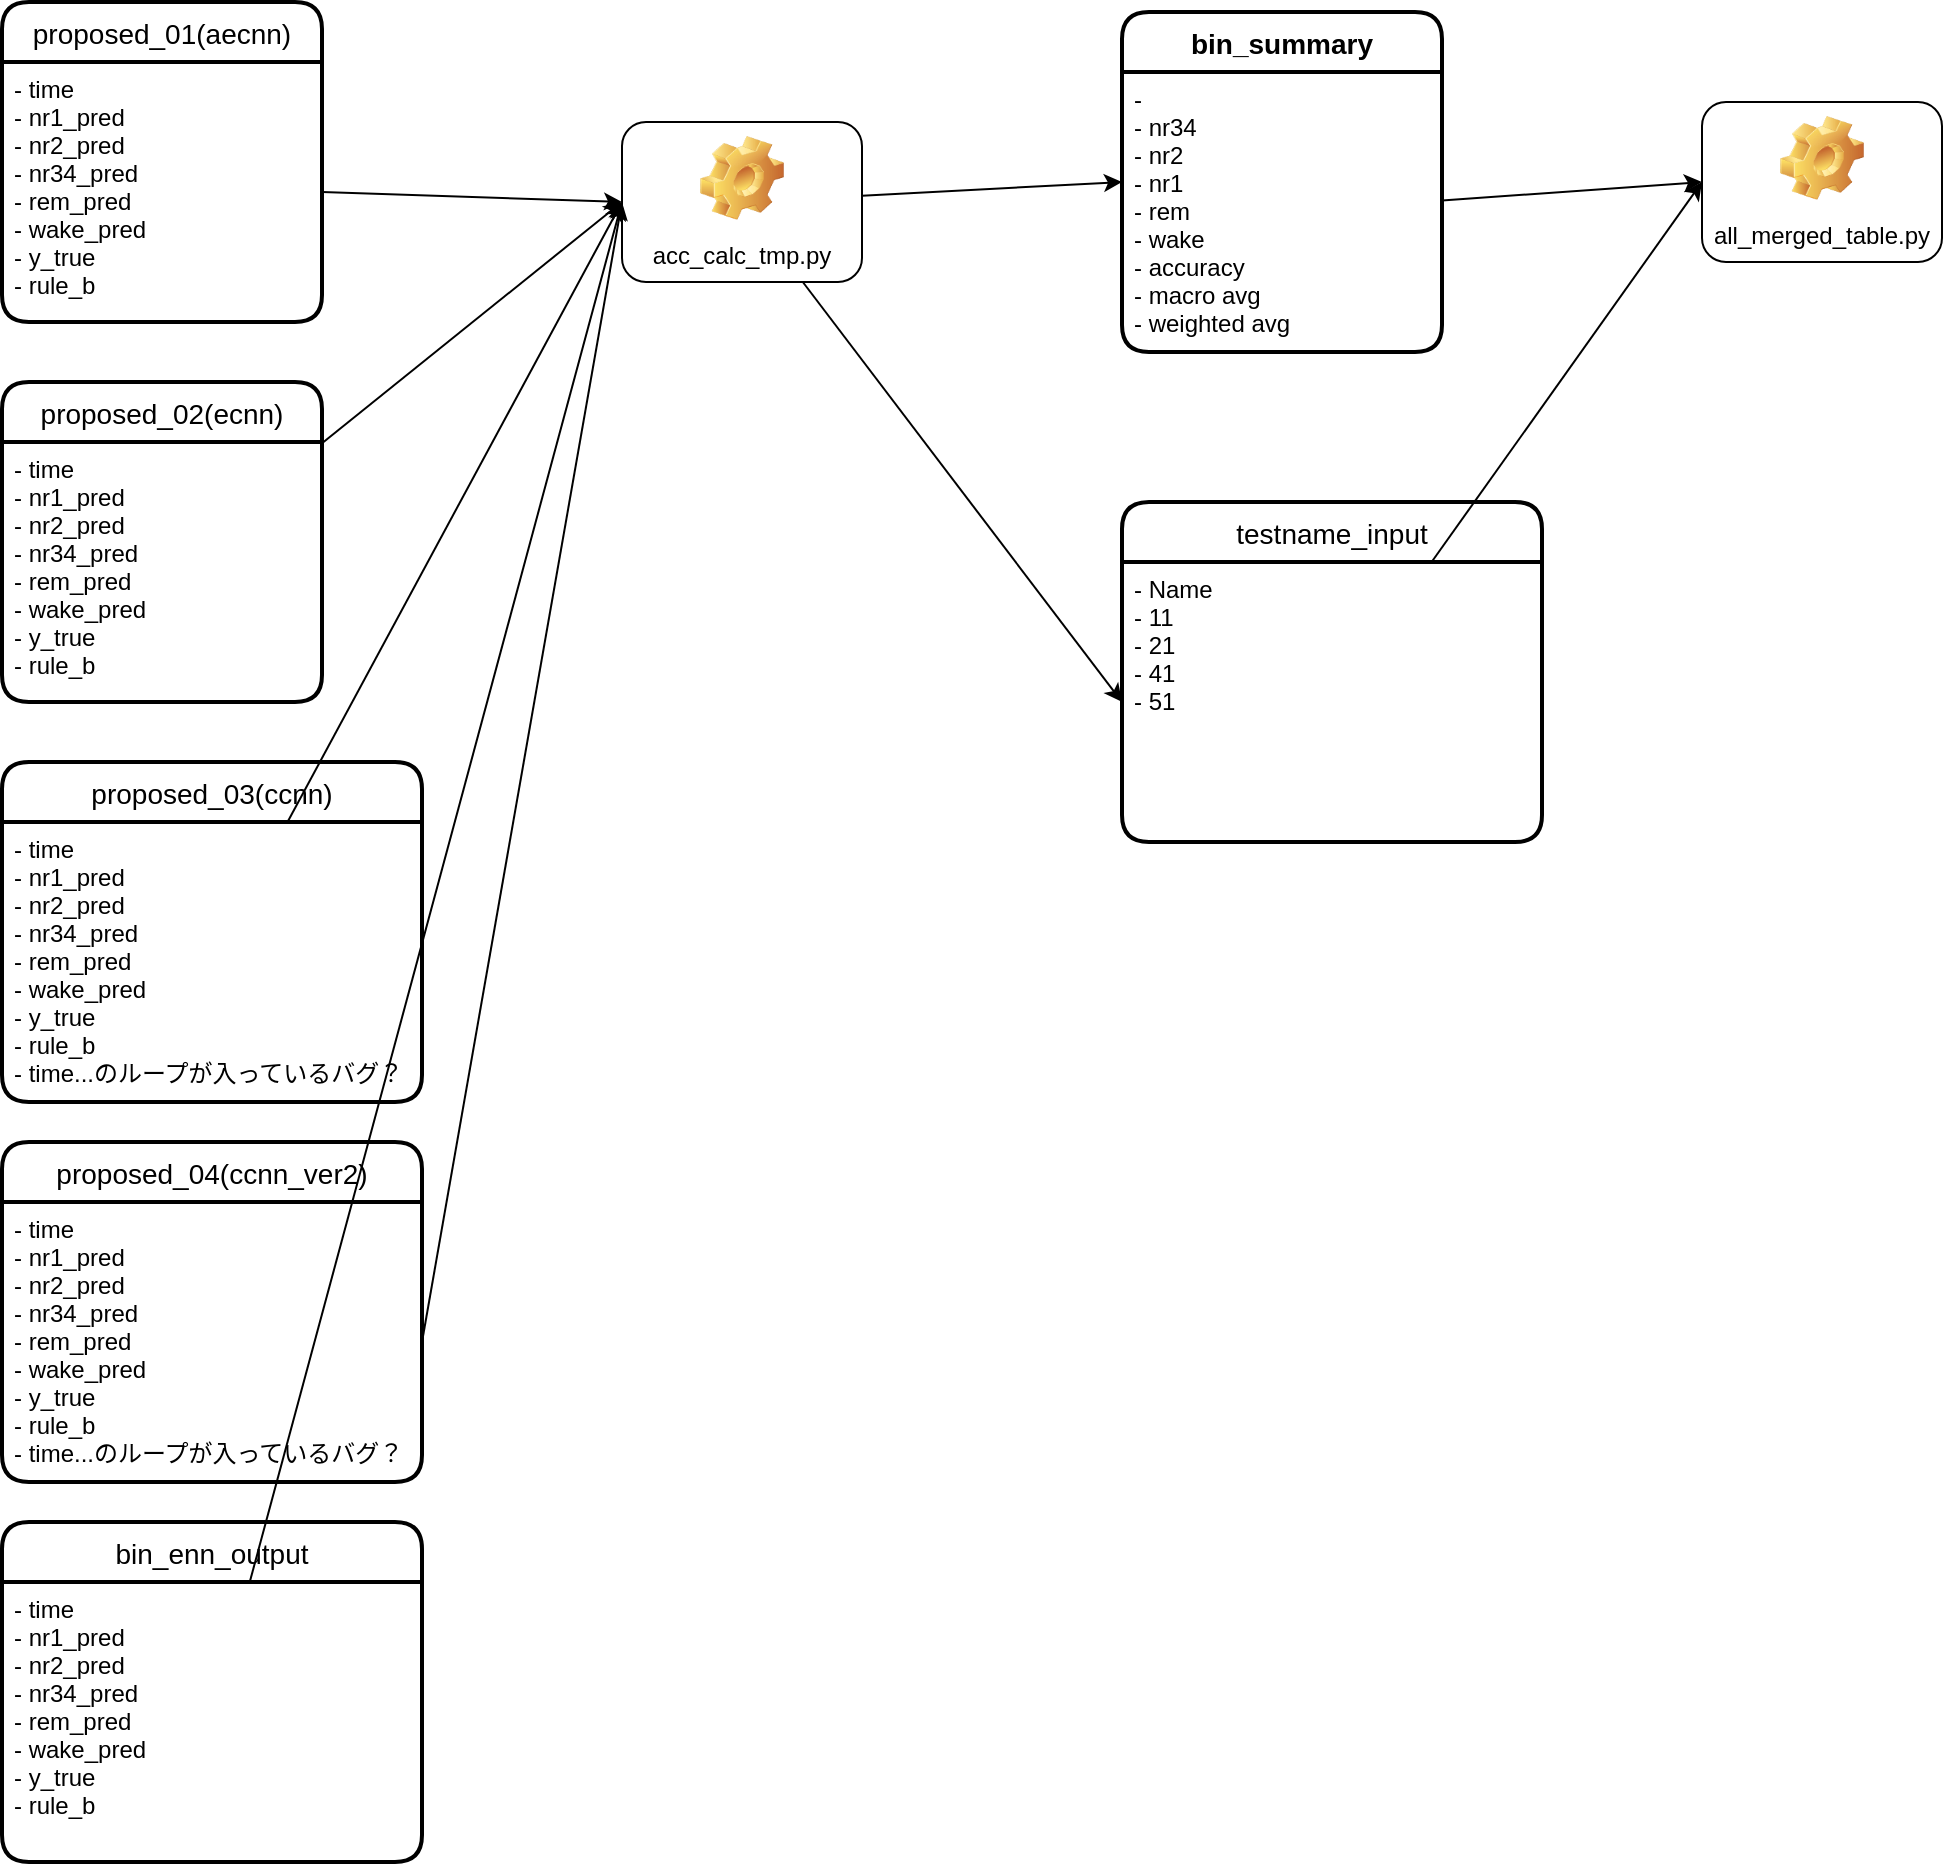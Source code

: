 <mxfile>
    <diagram id="bWQTPgdGM0HqCZAFE2Lq" name="ページ1">
        <mxGraphModel dx="1341" dy="790" grid="1" gridSize="10" guides="1" tooltips="1" connect="1" arrows="1" fold="1" page="1" pageScale="1" pageWidth="827" pageHeight="1169" math="0" shadow="0">
            <root>
                <mxCell id="0"/>
                <mxCell id="1" parent="0"/>
                <mxCell id="15" value="proposed_01(aecnn)" style="swimlane;childLayout=stackLayout;horizontal=1;startSize=30;horizontalStack=0;rounded=1;fontSize=14;fontStyle=0;strokeWidth=2;resizeParent=0;resizeLast=1;shadow=0;dashed=0;align=center;" vertex="1" parent="1">
                    <mxGeometry x="-200" y="80" width="160" height="160" as="geometry"/>
                </mxCell>
                <mxCell id="16" value="- time&#10;- nr1_pred&#10;- nr2_pred&#10;- nr34_pred&#10;- rem_pred&#10;- wake_pred&#10;- y_true&#10;- rule_b" style="align=left;strokeColor=none;fillColor=none;spacingLeft=4;fontSize=12;verticalAlign=top;resizable=0;rotatable=0;part=1;" vertex="1" parent="15">
                    <mxGeometry y="30" width="160" height="130" as="geometry"/>
                </mxCell>
                <mxCell id="18" value="proposed_02(ecnn)" style="swimlane;childLayout=stackLayout;horizontal=1;startSize=30;horizontalStack=0;rounded=1;fontSize=14;fontStyle=0;strokeWidth=2;resizeParent=0;resizeLast=1;shadow=0;dashed=0;align=center;" vertex="1" parent="1">
                    <mxGeometry x="-200" y="270" width="160" height="160" as="geometry"/>
                </mxCell>
                <mxCell id="19" value="- time&#10;- nr1_pred&#10;- nr2_pred&#10;- nr34_pred&#10;- rem_pred&#10;- wake_pred&#10;- y_true&#10;- rule_b" style="align=left;strokeColor=none;fillColor=none;spacingLeft=4;fontSize=12;verticalAlign=top;resizable=0;rotatable=0;part=1;" vertex="1" parent="18">
                    <mxGeometry y="30" width="160" height="130" as="geometry"/>
                </mxCell>
                <mxCell id="20" value="proposed_03(ccnn)" style="swimlane;childLayout=stackLayout;horizontal=1;startSize=30;horizontalStack=0;rounded=1;fontSize=14;fontStyle=0;strokeWidth=2;resizeParent=0;resizeLast=1;shadow=0;dashed=0;align=center;" vertex="1" parent="1">
                    <mxGeometry x="-200" y="460" width="210" height="170" as="geometry"/>
                </mxCell>
                <mxCell id="21" value="- time&#10;- nr1_pred&#10;- nr2_pred&#10;- nr34_pred&#10;- rem_pred&#10;- wake_pred&#10;- y_true&#10;- rule_b&#10;- time...のループが入っているバグ？" style="align=left;strokeColor=none;fillColor=none;spacingLeft=4;fontSize=12;verticalAlign=top;resizable=0;rotatable=0;part=1;" vertex="1" parent="20">
                    <mxGeometry y="30" width="210" height="140" as="geometry"/>
                </mxCell>
                <mxCell id="22" value="proposed_04(ccnn_ver2)" style="swimlane;childLayout=stackLayout;horizontal=1;startSize=30;horizontalStack=0;rounded=1;fontSize=14;fontStyle=0;strokeWidth=2;resizeParent=0;resizeLast=1;shadow=0;dashed=0;align=center;" vertex="1" parent="1">
                    <mxGeometry x="-200" y="650" width="210" height="170" as="geometry"/>
                </mxCell>
                <mxCell id="23" value="- time&#10;- nr1_pred&#10;- nr2_pred&#10;- nr34_pred&#10;- rem_pred&#10;- wake_pred&#10;- y_true&#10;- rule_b&#10;- time...のループが入っているバグ？" style="align=left;strokeColor=none;fillColor=none;spacingLeft=4;fontSize=12;verticalAlign=top;resizable=0;rotatable=0;part=1;" vertex="1" parent="22">
                    <mxGeometry y="30" width="210" height="140" as="geometry"/>
                </mxCell>
                <mxCell id="25" style="edgeStyle=none;html=1;entryX=0;entryY=0.5;entryDx=0;entryDy=0;exitX=1;exitY=0.5;exitDx=0;exitDy=0;" edge="1" parent="1" source="16" target="26">
                    <mxGeometry relative="1" as="geometry">
                        <mxPoint x="90" y="175" as="targetPoint"/>
                    </mxGeometry>
                </mxCell>
                <mxCell id="32" style="edgeStyle=none;html=1;entryX=0;entryY=0.5;entryDx=0;entryDy=0;" edge="1" parent="1" source="26" target="30">
                    <mxGeometry relative="1" as="geometry"/>
                </mxCell>
                <mxCell id="44" style="edgeStyle=none;html=1;entryX=0;entryY=0.5;entryDx=0;entryDy=0;" edge="1" parent="1" source="26" target="37">
                    <mxGeometry relative="1" as="geometry"/>
                </mxCell>
                <mxCell id="26" value="acc_calc_tmp.py" style="label;whiteSpace=wrap;html=1;align=center;verticalAlign=bottom;spacingLeft=0;spacingBottom=4;imageAlign=center;imageVerticalAlign=top;image=img/clipart/Gear_128x128.png;fontStyle=0" vertex="1" parent="1">
                    <mxGeometry x="110" y="140" width="120" height="80" as="geometry"/>
                </mxCell>
                <mxCell id="27" style="edgeStyle=none;html=1;entryX=0;entryY=0.5;entryDx=0;entryDy=0;" edge="1" parent="1" source="19" target="26">
                    <mxGeometry relative="1" as="geometry">
                        <mxPoint x="140" y="420" as="targetPoint"/>
                    </mxGeometry>
                </mxCell>
                <mxCell id="28" style="edgeStyle=none;html=1;entryX=0;entryY=0.5;entryDx=0;entryDy=0;" edge="1" parent="1" source="21" target="26">
                    <mxGeometry relative="1" as="geometry">
                        <mxPoint x="140" y="420" as="targetPoint"/>
                    </mxGeometry>
                </mxCell>
                <mxCell id="29" style="edgeStyle=none;html=1;exitX=1;exitY=0.5;exitDx=0;exitDy=0;entryX=0;entryY=0.5;entryDx=0;entryDy=0;" edge="1" parent="1" source="23" target="26">
                    <mxGeometry relative="1" as="geometry"/>
                </mxCell>
                <mxCell id="30" value="bin_summary" style="swimlane;childLayout=stackLayout;horizontal=1;startSize=30;horizontalStack=0;rounded=1;fontSize=14;fontStyle=1;strokeWidth=2;resizeParent=0;resizeLast=1;shadow=0;dashed=0;align=center;" vertex="1" parent="1">
                    <mxGeometry x="360" y="85" width="160" height="170" as="geometry"/>
                </mxCell>
                <mxCell id="31" value="- &#10;- nr34&#10;- nr2&#10;- nr1&#10;- rem&#10;- wake&#10;- accuracy&#10;- macro avg&#10;- weighted avg" style="align=left;strokeColor=none;fillColor=none;spacingLeft=4;fontSize=12;verticalAlign=top;resizable=0;rotatable=0;part=1;" vertex="1" parent="30">
                    <mxGeometry y="30" width="160" height="140" as="geometry"/>
                </mxCell>
                <mxCell id="36" value="testname_input" style="swimlane;childLayout=stackLayout;horizontal=1;startSize=30;horizontalStack=0;rounded=1;fontSize=14;fontStyle=0;strokeWidth=2;resizeParent=0;resizeLast=1;shadow=0;dashed=0;align=center;" vertex="1" parent="1">
                    <mxGeometry x="360" y="330" width="210" height="170" as="geometry"/>
                </mxCell>
                <mxCell id="37" value="- Name&#10;- 11&#10;- 21&#10;- 41&#10;- 51" style="align=left;strokeColor=none;fillColor=none;spacingLeft=4;fontSize=12;verticalAlign=top;resizable=0;rotatable=0;part=1;" vertex="1" parent="36">
                    <mxGeometry y="30" width="210" height="140" as="geometry"/>
                </mxCell>
                <mxCell id="38" style="edgeStyle=none;html=1;entryX=0;entryY=0.5;entryDx=0;entryDy=0;" edge="1" parent="1" source="37" target="39">
                    <mxGeometry relative="1" as="geometry">
                        <mxPoint x="680" y="500" as="targetPoint"/>
                    </mxGeometry>
                </mxCell>
                <mxCell id="39" value="all_merged_table.py" style="label;whiteSpace=wrap;html=1;align=center;verticalAlign=bottom;spacingLeft=0;spacingBottom=4;imageAlign=center;imageVerticalAlign=top;image=img/clipart/Gear_128x128.png;fontStyle=0" vertex="1" parent="1">
                    <mxGeometry x="650" y="130" width="120" height="80" as="geometry"/>
                </mxCell>
                <mxCell id="40" style="edgeStyle=none;html=1;entryX=0;entryY=0.5;entryDx=0;entryDy=0;" edge="1" parent="1" source="31" target="39">
                    <mxGeometry relative="1" as="geometry"/>
                </mxCell>
                <mxCell id="41" value="bin_enn_output" style="swimlane;childLayout=stackLayout;horizontal=1;startSize=30;horizontalStack=0;rounded=1;fontSize=14;fontStyle=0;strokeWidth=2;resizeParent=0;resizeLast=1;shadow=0;dashed=0;align=center;" vertex="1" parent="1">
                    <mxGeometry x="-200" y="840" width="210" height="170" as="geometry"/>
                </mxCell>
                <mxCell id="42" value="- time&#10;- nr1_pred&#10;- nr2_pred&#10;- nr34_pred&#10;- rem_pred&#10;- wake_pred&#10;- y_true&#10;- rule_b" style="align=left;strokeColor=none;fillColor=none;spacingLeft=4;fontSize=12;verticalAlign=top;resizable=0;rotatable=0;part=1;" vertex="1" parent="41">
                    <mxGeometry y="30" width="210" height="140" as="geometry"/>
                </mxCell>
                <mxCell id="43" style="edgeStyle=none;html=1;entryX=0;entryY=0.5;entryDx=0;entryDy=0;" edge="1" parent="1" source="42" target="26">
                    <mxGeometry relative="1" as="geometry"/>
                </mxCell>
            </root>
        </mxGraphModel>
    </diagram>
</mxfile>
